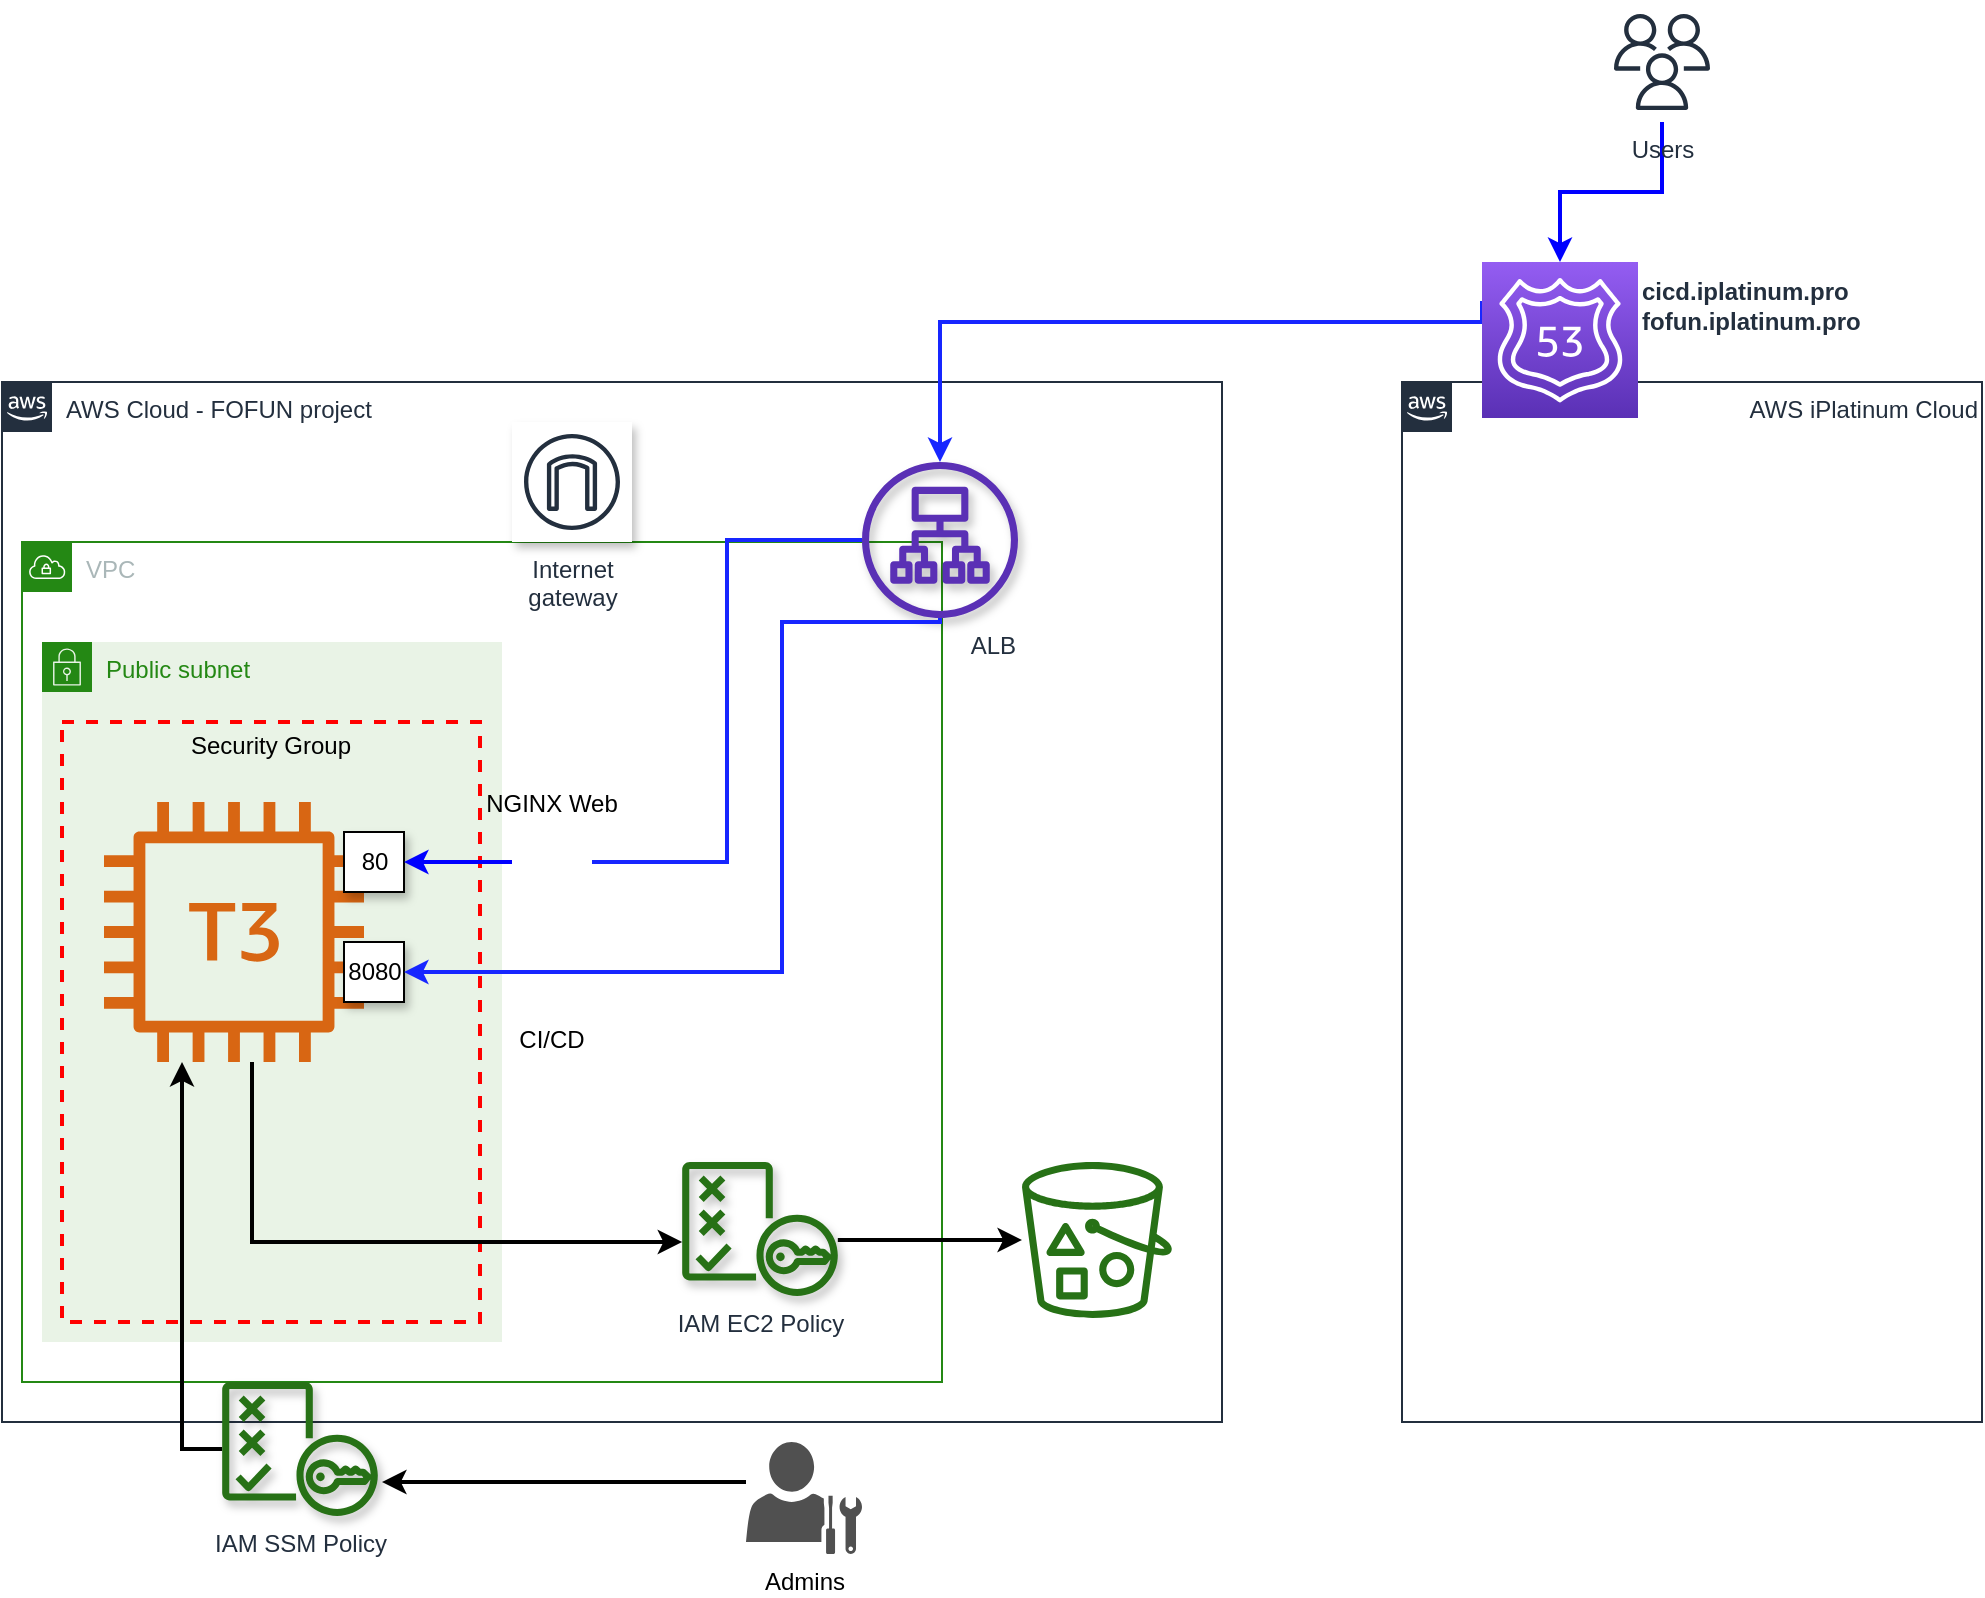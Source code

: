 <mxfile version="14.6.13" type="device"><diagram id="Ht1M8jgEwFfnCIfOTk4-" name="Page-1"><mxGraphModel dx="1422" dy="976" grid="1" gridSize="10" guides="1" tooltips="1" connect="1" arrows="1" fold="1" page="1" pageScale="1" pageWidth="1169" pageHeight="827" math="0" shadow="0"><root><mxCell id="0"/><mxCell id="1" parent="0"/><mxCell id="xWCxUpjYTB-KlPfz22A8-2" value="AWS Cloud - FOFUN project" style="points=[[0,0],[0.25,0],[0.5,0],[0.75,0],[1,0],[1,0.25],[1,0.5],[1,0.75],[1,1],[0.75,1],[0.5,1],[0.25,1],[0,1],[0,0.75],[0,0.5],[0,0.25]];outlineConnect=0;gradientColor=none;html=1;whiteSpace=wrap;fontSize=12;fontStyle=0;shape=mxgraph.aws4.group;grIcon=mxgraph.aws4.group_aws_cloud_alt;strokeColor=#232F3E;fillColor=none;verticalAlign=top;align=left;spacingLeft=30;fontColor=#232F3E;dashed=0;" vertex="1" parent="1"><mxGeometry x="50" y="210" width="610" height="520" as="geometry"/></mxCell><mxCell id="xWCxUpjYTB-KlPfz22A8-3" value="VPC" style="points=[[0,0],[0.25,0],[0.5,0],[0.75,0],[1,0],[1,0.25],[1,0.5],[1,0.75],[1,1],[0.75,1],[0.5,1],[0.25,1],[0,1],[0,0.75],[0,0.5],[0,0.25]];outlineConnect=0;gradientColor=none;html=1;whiteSpace=wrap;fontSize=12;fontStyle=0;shape=mxgraph.aws4.group;grIcon=mxgraph.aws4.group_vpc;strokeColor=#248814;fillColor=none;verticalAlign=top;align=left;spacingLeft=30;fontColor=#AAB7B8;dashed=0;" vertex="1" parent="1"><mxGeometry x="60" y="290" width="460" height="420" as="geometry"/></mxCell><mxCell id="xWCxUpjYTB-KlPfz22A8-4" value="AWS iPlatinum Cloud" style="points=[[0,0],[0.25,0],[0.5,0],[0.75,0],[1,0],[1,0.25],[1,0.5],[1,0.75],[1,1],[0.75,1],[0.5,1],[0.25,1],[0,1],[0,0.75],[0,0.5],[0,0.25]];outlineConnect=0;gradientColor=none;html=1;whiteSpace=wrap;fontSize=12;fontStyle=0;shape=mxgraph.aws4.group;grIcon=mxgraph.aws4.group_aws_cloud_alt;strokeColor=#232F3E;fillColor=none;verticalAlign=top;align=right;spacingLeft=30;fontColor=#232F3E;dashed=0;" vertex="1" parent="1"><mxGeometry x="750" y="210" width="290" height="520" as="geometry"/></mxCell><mxCell id="xWCxUpjYTB-KlPfz22A8-5" value="" style="outlineConnect=0;fontColor=#232F3E;gradientColor=none;fillColor=#277116;strokeColor=none;dashed=0;verticalLabelPosition=bottom;verticalAlign=top;align=center;html=1;fontSize=12;fontStyle=0;aspect=fixed;pointerEvents=1;shape=mxgraph.aws4.bucket_with_objects;" vertex="1" parent="1"><mxGeometry x="560" y="600" width="75" height="78" as="geometry"/></mxCell><mxCell id="xWCxUpjYTB-KlPfz22A8-15" style="rounded=0;orthogonalLoop=1;jettySize=auto;html=1;exitX=0;exitY=0.25;exitDx=0;exitDy=0;exitPerimeter=0;strokeColor=#1726FF;strokeWidth=2;edgeStyle=orthogonalEdgeStyle;" edge="1" parent="1" source="xWCxUpjYTB-KlPfz22A8-6" target="xWCxUpjYTB-KlPfz22A8-7"><mxGeometry relative="1" as="geometry"><Array as="points"><mxPoint x="790" y="180"/><mxPoint x="519" y="180"/></Array></mxGeometry></mxCell><mxCell id="xWCxUpjYTB-KlPfz22A8-6" value="&lt;b&gt;cicd.iplatinum.pro&lt;br&gt;fofun.iplatinum.pro&lt;/b&gt;" style="points=[[0,0,0],[0.25,0,0],[0.5,0,0],[0.75,0,0],[1,0,0],[0,1,0],[0.25,1,0],[0.5,1,0],[0.75,1,0],[1,1,0],[0,0.25,0],[0,0.5,0],[0,0.75,0],[1,0.25,0],[1,0.5,0],[1,0.75,0]];outlineConnect=0;fontColor=#232F3E;gradientColor=#945DF2;gradientDirection=north;fillColor=#5A30B5;strokeColor=#ffffff;dashed=0;verticalLabelPosition=middle;verticalAlign=middle;align=left;html=1;fontSize=12;fontStyle=0;aspect=fixed;shape=mxgraph.aws4.resourceIcon;resIcon=mxgraph.aws4.route_53;labelPosition=right;spacingBottom=34;" vertex="1" parent="1"><mxGeometry x="790" y="150" width="78" height="78" as="geometry"/></mxCell><mxCell id="xWCxUpjYTB-KlPfz22A8-7" value="ALB" style="outlineConnect=0;fontColor=#232F3E;gradientColor=none;fillColor=#5A30B5;dashed=0;verticalLabelPosition=bottom;verticalAlign=top;align=right;html=1;fontSize=12;fontStyle=0;aspect=fixed;pointerEvents=1;shape=mxgraph.aws4.application_load_balancer;strokeColor=none;shadow=1;sketch=0;comic=0;" vertex="1" parent="1"><mxGeometry x="480" y="250" width="78" height="78" as="geometry"/></mxCell><mxCell id="xWCxUpjYTB-KlPfz22A8-9" value="Public subnet" style="points=[[0,0],[0.25,0],[0.5,0],[0.75,0],[1,0],[1,0.25],[1,0.5],[1,0.75],[1,1],[0.75,1],[0.5,1],[0.25,1],[0,1],[0,0.75],[0,0.5],[0,0.25]];outlineConnect=0;gradientColor=none;html=1;whiteSpace=wrap;fontSize=12;fontStyle=0;shape=mxgraph.aws4.group;grIcon=mxgraph.aws4.group_security_group;grStroke=0;strokeColor=#248814;fillColor=#E9F3E6;verticalAlign=top;align=left;spacingLeft=30;fontColor=#248814;dashed=0;" vertex="1" parent="1"><mxGeometry x="70" y="340" width="230" height="350" as="geometry"/></mxCell><mxCell id="xWCxUpjYTB-KlPfz22A8-12" style="edgeStyle=orthogonalEdgeStyle;rounded=0;orthogonalLoop=1;jettySize=auto;html=1;strokeColor=#0000FF;strokeWidth=2;" edge="1" parent="1" source="xWCxUpjYTB-KlPfz22A8-11" target="xWCxUpjYTB-KlPfz22A8-6"><mxGeometry relative="1" as="geometry"/></mxCell><mxCell id="xWCxUpjYTB-KlPfz22A8-11" value="Users" style="outlineConnect=0;fontColor=#232F3E;gradientColor=none;strokeColor=#232F3E;fillColor=#ffffff;dashed=0;verticalLabelPosition=bottom;verticalAlign=top;align=center;html=1;fontSize=12;fontStyle=0;aspect=fixed;shape=mxgraph.aws4.resourceIcon;resIcon=mxgraph.aws4.users;" vertex="1" parent="1"><mxGeometry x="850" y="20" width="60" height="60" as="geometry"/></mxCell><mxCell id="xWCxUpjYTB-KlPfz22A8-13" value="Security Group" style="fontStyle=0;verticalAlign=top;align=center;spacingTop=-2;fillColor=none;rounded=0;whiteSpace=wrap;html=1;strokeColor=#FF0000;strokeWidth=2;dashed=1;container=1;collapsible=0;expand=0;recursiveResize=0;" vertex="1" parent="1"><mxGeometry x="80" y="380" width="209" height="300" as="geometry"/></mxCell><mxCell id="xWCxUpjYTB-KlPfz22A8-14" value="" style="outlineConnect=0;fontColor=#232F3E;gradientColor=none;fillColor=#D86613;strokeColor=none;dashed=0;verticalLabelPosition=bottom;verticalAlign=top;align=center;html=1;fontSize=12;fontStyle=0;aspect=fixed;pointerEvents=1;shape=mxgraph.aws4.t3_instance;" vertex="1" parent="xWCxUpjYTB-KlPfz22A8-13"><mxGeometry x="21" y="40" width="130" height="130" as="geometry"/></mxCell><mxCell id="xWCxUpjYTB-KlPfz22A8-16" value="80" style="html=1;rounded=0;shadow=1;comic=0;sketch=0;strokeColor=#000000;fillColor=#ffffff;gradientColor=#ffffff;align=center;" vertex="1" parent="xWCxUpjYTB-KlPfz22A8-13"><mxGeometry x="141" y="55" width="30" height="30" as="geometry"/></mxCell><mxCell id="xWCxUpjYTB-KlPfz22A8-19" value="8080" style="html=1;rounded=0;shadow=1;comic=0;sketch=0;strokeColor=#000000;fillColor=#ffffff;gradientColor=#ffffff;align=center;" vertex="1" parent="xWCxUpjYTB-KlPfz22A8-13"><mxGeometry x="141" y="110" width="30" height="30" as="geometry"/></mxCell><mxCell id="xWCxUpjYTB-KlPfz22A8-23" style="rounded=0;orthogonalLoop=1;jettySize=auto;html=1;entryX=1;entryY=0.5;entryDx=0;entryDy=0;strokeColor=#1726FF;strokeWidth=2;edgeStyle=orthogonalEdgeStyle;" edge="1" parent="1" source="xWCxUpjYTB-KlPfz22A8-7" target="xWCxUpjYTB-KlPfz22A8-19"><mxGeometry relative="1" as="geometry"><Array as="points"><mxPoint x="519" y="330"/><mxPoint x="440" y="330"/><mxPoint x="440" y="505"/></Array></mxGeometry></mxCell><mxCell id="xWCxUpjYTB-KlPfz22A8-29" style="edgeStyle=orthogonalEdgeStyle;rounded=0;orthogonalLoop=1;jettySize=auto;html=1;strokeColor=#000000;strokeWidth=2;" edge="1" parent="1" source="xWCxUpjYTB-KlPfz22A8-26" target="xWCxUpjYTB-KlPfz22A8-5"><mxGeometry relative="1" as="geometry"><Array as="points"><mxPoint x="490" y="639"/><mxPoint x="490" y="639"/></Array></mxGeometry></mxCell><mxCell id="xWCxUpjYTB-KlPfz22A8-26" value="IAM EC2 Policy" style="outlineConnect=0;fontColor=#232F3E;gradientColor=none;fillColor=#277116;strokeColor=none;dashed=0;verticalLabelPosition=bottom;verticalAlign=top;align=center;html=1;fontSize=12;fontStyle=0;aspect=fixed;pointerEvents=1;shape=mxgraph.aws4.policy;shadow=1;comic=0;sketch=0;" vertex="1" parent="1"><mxGeometry x="390" y="600" width="78" height="67" as="geometry"/></mxCell><mxCell id="xWCxUpjYTB-KlPfz22A8-28" style="edgeStyle=orthogonalEdgeStyle;rounded=0;orthogonalLoop=1;jettySize=auto;html=1;strokeColor=#000000;strokeWidth=2;" edge="1" parent="1" source="xWCxUpjYTB-KlPfz22A8-14" target="xWCxUpjYTB-KlPfz22A8-26"><mxGeometry relative="1" as="geometry"><Array as="points"><mxPoint x="175" y="640"/></Array></mxGeometry></mxCell><mxCell id="xWCxUpjYTB-KlPfz22A8-32" style="edgeStyle=orthogonalEdgeStyle;rounded=0;orthogonalLoop=1;jettySize=auto;html=1;strokeColor=#000000;strokeWidth=2;" edge="1" parent="1" source="xWCxUpjYTB-KlPfz22A8-30"><mxGeometry relative="1" as="geometry"><mxPoint x="240" y="760" as="targetPoint"/><Array as="points"><mxPoint x="370" y="760"/><mxPoint x="370" y="760"/></Array></mxGeometry></mxCell><mxCell id="xWCxUpjYTB-KlPfz22A8-30" value="Admins" style="pointerEvents=1;shadow=0;dashed=0;html=1;strokeColor=none;fillColor=#505050;labelPosition=center;verticalLabelPosition=bottom;verticalAlign=top;outlineConnect=0;align=center;shape=mxgraph.office.users.administrator;comic=0;sketch=0;" vertex="1" parent="1"><mxGeometry x="422" y="740" width="58" height="56" as="geometry"/></mxCell><mxCell id="xWCxUpjYTB-KlPfz22A8-33" style="edgeStyle=orthogonalEdgeStyle;rounded=0;orthogonalLoop=1;jettySize=auto;html=1;strokeColor=#000000;strokeWidth=2;" edge="1" parent="1" source="xWCxUpjYTB-KlPfz22A8-31" target="xWCxUpjYTB-KlPfz22A8-14"><mxGeometry relative="1" as="geometry"><Array as="points"><mxPoint x="140" y="744"/></Array></mxGeometry></mxCell><mxCell id="xWCxUpjYTB-KlPfz22A8-31" value="IAM SSM Policy" style="outlineConnect=0;fontColor=#232F3E;gradientColor=none;fillColor=#277116;strokeColor=none;dashed=0;verticalLabelPosition=bottom;verticalAlign=top;align=center;html=1;fontSize=12;fontStyle=0;aspect=fixed;pointerEvents=1;shape=mxgraph.aws4.policy;shadow=1;comic=0;sketch=0;" vertex="1" parent="1"><mxGeometry x="160" y="710" width="78" height="67" as="geometry"/></mxCell><mxCell id="xWCxUpjYTB-KlPfz22A8-34" value="Internet&#10;gateway" style="outlineConnect=0;fontColor=#232F3E;gradientColor=none;strokeColor=#232F3E;fillColor=#ffffff;dashed=0;verticalLabelPosition=bottom;verticalAlign=top;align=center;html=1;fontSize=12;fontStyle=0;aspect=fixed;shape=mxgraph.aws4.resourceIcon;resIcon=mxgraph.aws4.internet_gateway;shadow=1;comic=0;sketch=0;" vertex="1" parent="1"><mxGeometry x="305" y="230" width="60" height="60" as="geometry"/></mxCell><mxCell id="xWCxUpjYTB-KlPfz22A8-37" value="CI/CD" style="shape=image;verticalLabelPosition=bottom;labelBackgroundColor=none;verticalAlign=top;aspect=fixed;imageAspect=0;image=https://cdn.iconscout.com/icon/free/png-512/jenkins-5-569553.png;" vertex="1" parent="1"><mxGeometry x="300" y="475" width="50" height="50" as="geometry"/></mxCell><mxCell id="xWCxUpjYTB-KlPfz22A8-39" style="edgeStyle=orthogonalEdgeStyle;rounded=0;orthogonalLoop=1;jettySize=auto;html=1;entryX=1;entryY=0.5;entryDx=0;entryDy=0;strokeWidth=2;strokeColor=#0000FF;" edge="1" parent="1" source="xWCxUpjYTB-KlPfz22A8-25" target="xWCxUpjYTB-KlPfz22A8-16"><mxGeometry relative="1" as="geometry"/></mxCell><mxCell id="xWCxUpjYTB-KlPfz22A8-25" value="NGINX Web" style="shape=image;verticalLabelPosition=top;labelBackgroundColor=none;verticalAlign=bottom;aspect=fixed;imageAspect=0;image=https://cdn1.iconfinder.com/data/icons/programing-development-8/24/nginx_logo-128.png;labelPosition=center;align=center;" vertex="1" parent="1"><mxGeometry x="305" y="430" width="40" height="40" as="geometry"/></mxCell><mxCell id="xWCxUpjYTB-KlPfz22A8-38" value="" style="edgeStyle=orthogonalEdgeStyle;rounded=0;orthogonalLoop=1;jettySize=auto;html=1;entryX=1;entryY=0.5;entryDx=0;entryDy=0;strokeColor=#1726FF;strokeWidth=2;endArrow=none;" edge="1" parent="1" source="xWCxUpjYTB-KlPfz22A8-7" target="xWCxUpjYTB-KlPfz22A8-25"><mxGeometry relative="1" as="geometry"><mxPoint x="480.001" y="300" as="sourcePoint"/><mxPoint x="260" y="455" as="targetPoint"/><Array as="points"/></mxGeometry></mxCell></root></mxGraphModel></diagram></mxfile>